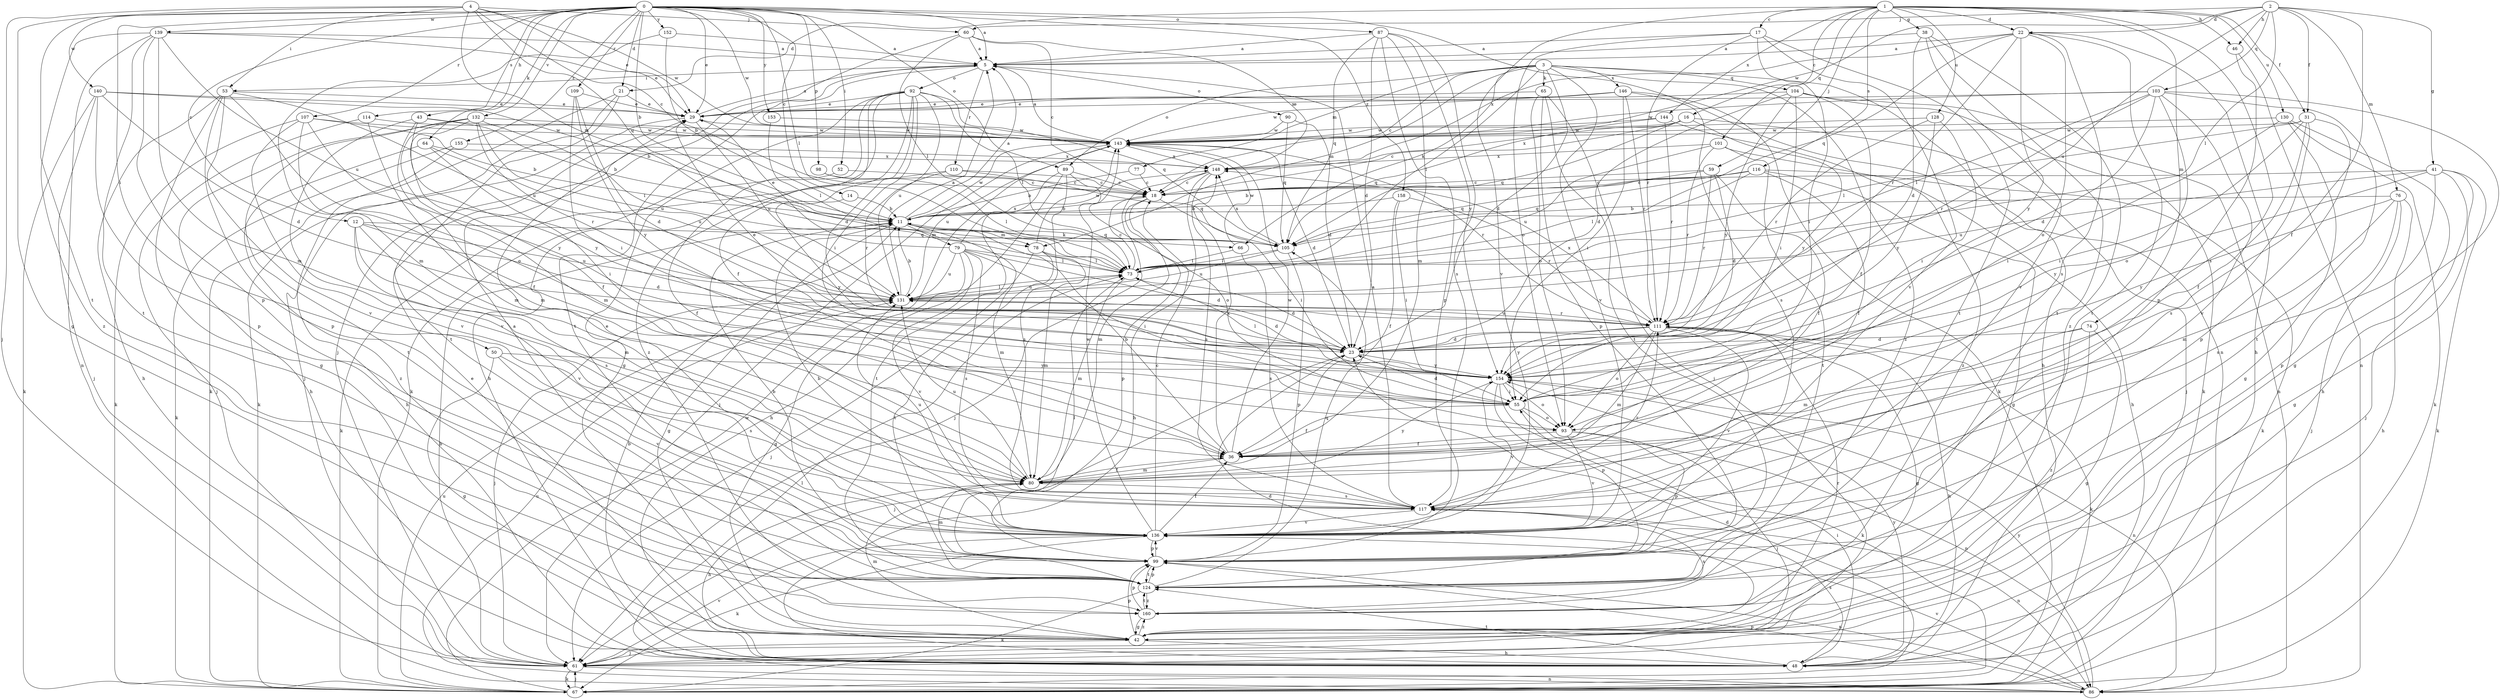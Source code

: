 strict digraph  {
0;
1;
2;
3;
4;
5;
11;
12;
14;
16;
17;
18;
21;
22;
23;
29;
31;
36;
38;
41;
42;
43;
46;
48;
50;
52;
53;
55;
59;
60;
61;
64;
65;
66;
67;
73;
74;
76;
77;
78;
79;
80;
86;
87;
89;
90;
92;
93;
98;
99;
101;
103;
104;
105;
107;
109;
110;
111;
114;
116;
117;
124;
128;
130;
131;
132;
136;
139;
140;
143;
144;
146;
148;
152;
153;
154;
155;
158;
160;
0 -> 5  [label=a];
0 -> 11  [label=b];
0 -> 12  [label=c];
0 -> 14  [label=c];
0 -> 21  [label=d];
0 -> 29  [label=e];
0 -> 43  [label=h];
0 -> 50  [label=i];
0 -> 52  [label=i];
0 -> 64  [label=k];
0 -> 73  [label=l];
0 -> 86  [label=n];
0 -> 87  [label=o];
0 -> 89  [label=o];
0 -> 98  [label=p];
0 -> 107  [label=r];
0 -> 109  [label=r];
0 -> 114  [label=s];
0 -> 124  [label=t];
0 -> 132  [label=v];
0 -> 139  [label=w];
0 -> 140  [label=w];
0 -> 143  [label=w];
0 -> 152  [label=y];
0 -> 153  [label=y];
0 -> 155  [label=z];
0 -> 158  [label=z];
1 -> 16  [label=c];
1 -> 17  [label=c];
1 -> 21  [label=d];
1 -> 22  [label=d];
1 -> 31  [label=f];
1 -> 38  [label=g];
1 -> 46  [label=h];
1 -> 59  [label=j];
1 -> 74  [label=m];
1 -> 101  [label=q];
1 -> 116  [label=s];
1 -> 117  [label=s];
1 -> 128  [label=u];
1 -> 130  [label=u];
1 -> 136  [label=v];
1 -> 144  [label=x];
2 -> 22  [label=d];
2 -> 31  [label=f];
2 -> 36  [label=f];
2 -> 41  [label=g];
2 -> 46  [label=h];
2 -> 60  [label=j];
2 -> 73  [label=l];
2 -> 76  [label=m];
2 -> 103  [label=q];
2 -> 131  [label=u];
2 -> 143  [label=w];
3 -> 18  [label=c];
3 -> 23  [label=d];
3 -> 48  [label=h];
3 -> 65  [label=k];
3 -> 66  [label=k];
3 -> 73  [label=l];
3 -> 77  [label=m];
3 -> 78  [label=m];
3 -> 89  [label=o];
3 -> 104  [label=q];
3 -> 136  [label=v];
3 -> 146  [label=x];
3 -> 160  [label=z];
4 -> 18  [label=c];
4 -> 29  [label=e];
4 -> 42  [label=g];
4 -> 53  [label=i];
4 -> 60  [label=j];
4 -> 61  [label=j];
4 -> 78  [label=m];
4 -> 105  [label=q];
4 -> 143  [label=w];
5 -> 53  [label=i];
5 -> 90  [label=o];
5 -> 92  [label=o];
5 -> 110  [label=r];
5 -> 124  [label=t];
11 -> 5  [label=a];
11 -> 42  [label=g];
11 -> 66  [label=k];
11 -> 78  [label=m];
11 -> 79  [label=m];
11 -> 80  [label=m];
11 -> 105  [label=q];
11 -> 143  [label=w];
12 -> 23  [label=d];
12 -> 80  [label=m];
12 -> 105  [label=q];
12 -> 117  [label=s];
12 -> 131  [label=u];
12 -> 136  [label=v];
14 -> 11  [label=b];
14 -> 154  [label=y];
16 -> 18  [label=c];
16 -> 61  [label=j];
16 -> 105  [label=q];
16 -> 143  [label=w];
16 -> 148  [label=x];
16 -> 154  [label=y];
17 -> 5  [label=a];
17 -> 55  [label=i];
17 -> 93  [label=o];
17 -> 111  [label=r];
17 -> 124  [label=t];
17 -> 136  [label=v];
18 -> 11  [label=b];
18 -> 55  [label=i];
18 -> 80  [label=m];
18 -> 99  [label=p];
21 -> 29  [label=e];
21 -> 61  [label=j];
21 -> 67  [label=k];
21 -> 124  [label=t];
22 -> 5  [label=a];
22 -> 48  [label=h];
22 -> 93  [label=o];
22 -> 105  [label=q];
22 -> 111  [label=r];
22 -> 117  [label=s];
22 -> 124  [label=t];
22 -> 148  [label=x];
22 -> 154  [label=y];
23 -> 29  [label=e];
23 -> 61  [label=j];
23 -> 154  [label=y];
29 -> 5  [label=a];
29 -> 67  [label=k];
29 -> 131  [label=u];
29 -> 143  [label=w];
31 -> 36  [label=f];
31 -> 55  [label=i];
31 -> 73  [label=l];
31 -> 99  [label=p];
31 -> 117  [label=s];
31 -> 143  [label=w];
36 -> 11  [label=b];
36 -> 80  [label=m];
36 -> 143  [label=w];
36 -> 148  [label=x];
38 -> 5  [label=a];
38 -> 23  [label=d];
38 -> 124  [label=t];
38 -> 136  [label=v];
38 -> 160  [label=z];
41 -> 18  [label=c];
41 -> 42  [label=g];
41 -> 61  [label=j];
41 -> 67  [label=k];
41 -> 99  [label=p];
41 -> 131  [label=u];
41 -> 154  [label=y];
42 -> 23  [label=d];
42 -> 29  [label=e];
42 -> 48  [label=h];
42 -> 61  [label=j];
42 -> 80  [label=m];
42 -> 99  [label=p];
42 -> 111  [label=r];
42 -> 160  [label=z];
43 -> 11  [label=b];
43 -> 80  [label=m];
43 -> 136  [label=v];
43 -> 143  [label=w];
43 -> 154  [label=y];
46 -> 86  [label=n];
46 -> 99  [label=p];
48 -> 11  [label=b];
48 -> 55  [label=i];
48 -> 117  [label=s];
48 -> 124  [label=t];
48 -> 154  [label=y];
50 -> 42  [label=g];
50 -> 117  [label=s];
50 -> 136  [label=v];
50 -> 154  [label=y];
52 -> 18  [label=c];
52 -> 36  [label=f];
53 -> 29  [label=e];
53 -> 42  [label=g];
53 -> 48  [label=h];
53 -> 93  [label=o];
53 -> 99  [label=p];
53 -> 131  [label=u];
53 -> 136  [label=v];
55 -> 23  [label=d];
55 -> 36  [label=f];
55 -> 86  [label=n];
55 -> 93  [label=o];
59 -> 18  [label=c];
59 -> 23  [label=d];
59 -> 36  [label=f];
59 -> 105  [label=q];
59 -> 111  [label=r];
60 -> 5  [label=a];
60 -> 18  [label=c];
60 -> 61  [label=j];
60 -> 73  [label=l];
60 -> 148  [label=x];
61 -> 11  [label=b];
61 -> 67  [label=k];
61 -> 86  [label=n];
61 -> 136  [label=v];
64 -> 55  [label=i];
64 -> 131  [label=u];
64 -> 148  [label=x];
64 -> 160  [label=z];
65 -> 29  [label=e];
65 -> 61  [label=j];
65 -> 93  [label=o];
65 -> 99  [label=p];
65 -> 124  [label=t];
66 -> 73  [label=l];
66 -> 117  [label=s];
66 -> 143  [label=w];
67 -> 23  [label=d];
67 -> 61  [label=j];
67 -> 131  [label=u];
67 -> 143  [label=w];
73 -> 18  [label=c];
73 -> 23  [label=d];
73 -> 80  [label=m];
73 -> 131  [label=u];
74 -> 23  [label=d];
74 -> 42  [label=g];
74 -> 80  [label=m];
74 -> 160  [label=z];
76 -> 11  [label=b];
76 -> 48  [label=h];
76 -> 61  [label=j];
76 -> 80  [label=m];
76 -> 117  [label=s];
76 -> 154  [label=y];
77 -> 11  [label=b];
77 -> 18  [label=c];
78 -> 61  [label=j];
78 -> 73  [label=l];
78 -> 80  [label=m];
78 -> 124  [label=t];
78 -> 143  [label=w];
79 -> 23  [label=d];
79 -> 29  [label=e];
79 -> 42  [label=g];
79 -> 55  [label=i];
79 -> 73  [label=l];
79 -> 117  [label=s];
79 -> 131  [label=u];
79 -> 136  [label=v];
79 -> 148  [label=x];
80 -> 36  [label=f];
80 -> 48  [label=h];
80 -> 117  [label=s];
80 -> 131  [label=u];
80 -> 154  [label=y];
86 -> 73  [label=l];
86 -> 99  [label=p];
86 -> 131  [label=u];
86 -> 136  [label=v];
86 -> 154  [label=y];
87 -> 5  [label=a];
87 -> 23  [label=d];
87 -> 80  [label=m];
87 -> 99  [label=p];
87 -> 105  [label=q];
87 -> 117  [label=s];
87 -> 154  [label=y];
89 -> 18  [label=c];
89 -> 48  [label=h];
89 -> 93  [label=o];
89 -> 117  [label=s];
89 -> 124  [label=t];
90 -> 23  [label=d];
90 -> 105  [label=q];
90 -> 143  [label=w];
92 -> 23  [label=d];
92 -> 29  [label=e];
92 -> 36  [label=f];
92 -> 42  [label=g];
92 -> 48  [label=h];
92 -> 55  [label=i];
92 -> 67  [label=k];
92 -> 73  [label=l];
92 -> 105  [label=q];
92 -> 131  [label=u];
92 -> 160  [label=z];
93 -> 36  [label=f];
93 -> 61  [label=j];
93 -> 99  [label=p];
93 -> 136  [label=v];
98 -> 18  [label=c];
98 -> 73  [label=l];
99 -> 11  [label=b];
99 -> 73  [label=l];
99 -> 80  [label=m];
99 -> 86  [label=n];
99 -> 124  [label=t];
99 -> 136  [label=v];
101 -> 48  [label=h];
101 -> 111  [label=r];
101 -> 124  [label=t];
101 -> 131  [label=u];
101 -> 148  [label=x];
103 -> 23  [label=d];
103 -> 29  [label=e];
103 -> 42  [label=g];
103 -> 73  [label=l];
103 -> 93  [label=o];
103 -> 111  [label=r];
103 -> 124  [label=t];
103 -> 136  [label=v];
103 -> 143  [label=w];
104 -> 23  [label=d];
104 -> 29  [label=e];
104 -> 36  [label=f];
104 -> 55  [label=i];
104 -> 67  [label=k];
104 -> 86  [label=n];
104 -> 154  [label=y];
105 -> 73  [label=l];
105 -> 99  [label=p];
105 -> 131  [label=u];
105 -> 148  [label=x];
107 -> 11  [label=b];
107 -> 36  [label=f];
107 -> 67  [label=k];
107 -> 136  [label=v];
107 -> 143  [label=w];
107 -> 154  [label=y];
109 -> 23  [label=d];
109 -> 29  [label=e];
109 -> 55  [label=i];
109 -> 154  [label=y];
110 -> 18  [label=c];
110 -> 67  [label=k];
110 -> 105  [label=q];
110 -> 111  [label=r];
111 -> 23  [label=d];
111 -> 42  [label=g];
111 -> 48  [label=h];
111 -> 67  [label=k];
111 -> 80  [label=m];
111 -> 93  [label=o];
111 -> 131  [label=u];
111 -> 136  [label=v];
111 -> 148  [label=x];
111 -> 154  [label=y];
114 -> 61  [label=j];
114 -> 80  [label=m];
114 -> 143  [label=w];
116 -> 11  [label=b];
116 -> 18  [label=c];
116 -> 36  [label=f];
116 -> 42  [label=g];
116 -> 67  [label=k];
116 -> 73  [label=l];
116 -> 105  [label=q];
117 -> 5  [label=a];
117 -> 86  [label=n];
117 -> 111  [label=r];
117 -> 131  [label=u];
117 -> 136  [label=v];
124 -> 5  [label=a];
124 -> 67  [label=k];
124 -> 99  [label=p];
124 -> 105  [label=q];
124 -> 160  [label=z];
128 -> 55  [label=i];
128 -> 111  [label=r];
128 -> 143  [label=w];
128 -> 154  [label=y];
130 -> 42  [label=g];
130 -> 48  [label=h];
130 -> 55  [label=i];
130 -> 67  [label=k];
130 -> 143  [label=w];
131 -> 5  [label=a];
131 -> 11  [label=b];
131 -> 23  [label=d];
131 -> 61  [label=j];
131 -> 73  [label=l];
131 -> 111  [label=r];
132 -> 36  [label=f];
132 -> 48  [label=h];
132 -> 73  [label=l];
132 -> 80  [label=m];
132 -> 111  [label=r];
132 -> 124  [label=t];
132 -> 131  [label=u];
132 -> 143  [label=w];
136 -> 11  [label=b];
136 -> 18  [label=c];
136 -> 29  [label=e];
136 -> 36  [label=f];
136 -> 67  [label=k];
136 -> 99  [label=p];
136 -> 143  [label=w];
139 -> 5  [label=a];
139 -> 29  [label=e];
139 -> 80  [label=m];
139 -> 86  [label=n];
139 -> 99  [label=p];
139 -> 124  [label=t];
139 -> 131  [label=u];
139 -> 160  [label=z];
140 -> 11  [label=b];
140 -> 23  [label=d];
140 -> 29  [label=e];
140 -> 61  [label=j];
140 -> 67  [label=k];
140 -> 99  [label=p];
143 -> 5  [label=a];
143 -> 23  [label=d];
143 -> 61  [label=j];
143 -> 111  [label=r];
143 -> 131  [label=u];
143 -> 148  [label=x];
144 -> 105  [label=q];
144 -> 111  [label=r];
144 -> 143  [label=w];
144 -> 160  [label=z];
146 -> 29  [label=e];
146 -> 55  [label=i];
146 -> 67  [label=k];
146 -> 111  [label=r];
146 -> 117  [label=s];
146 -> 143  [label=w];
148 -> 18  [label=c];
148 -> 48  [label=h];
148 -> 61  [label=j];
148 -> 117  [label=s];
152 -> 5  [label=a];
152 -> 11  [label=b];
152 -> 80  [label=m];
153 -> 73  [label=l];
153 -> 143  [label=w];
154 -> 55  [label=i];
154 -> 67  [label=k];
154 -> 73  [label=l];
154 -> 86  [label=n];
154 -> 93  [label=o];
154 -> 99  [label=p];
154 -> 136  [label=v];
155 -> 48  [label=h];
155 -> 67  [label=k];
155 -> 148  [label=x];
158 -> 11  [label=b];
158 -> 36  [label=f];
158 -> 55  [label=i];
158 -> 111  [label=r];
160 -> 42  [label=g];
160 -> 99  [label=p];
160 -> 117  [label=s];
160 -> 124  [label=t];
}
